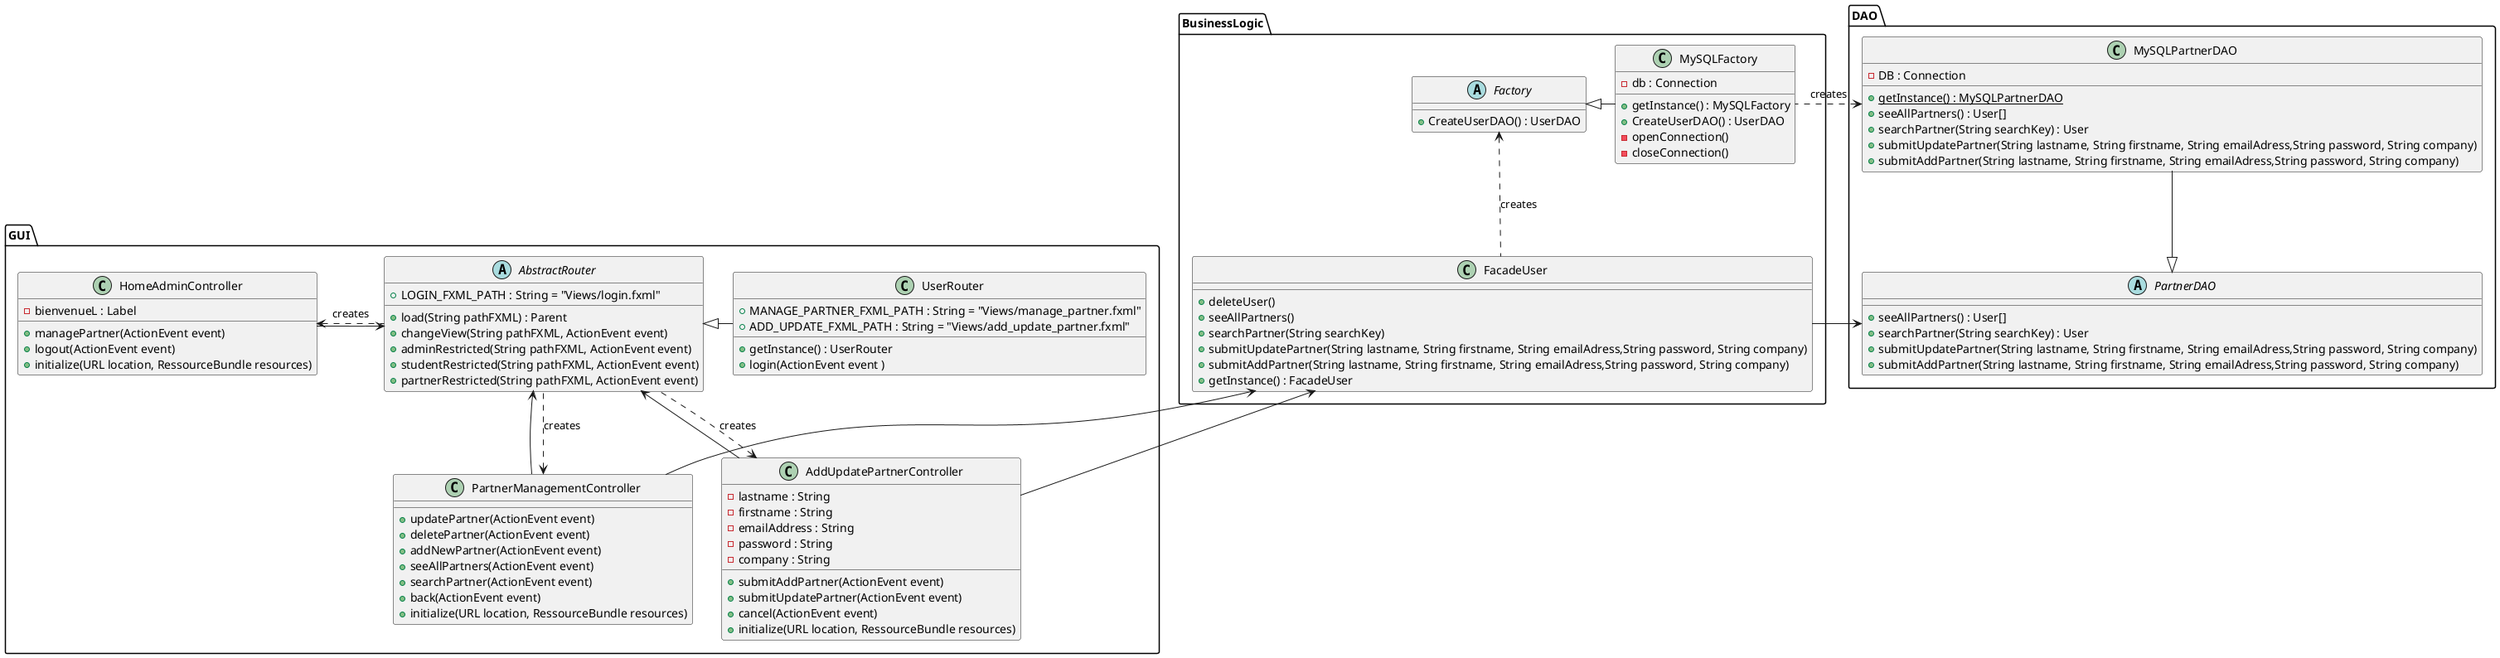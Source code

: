 @startuml

package GUI{
    abstract class AbstractRouter{
        + LOGIN_FXML_PATH : String = "Views/login.fxml"
        + load(String pathFXML) : Parent
        + changeView(String pathFXML, ActionEvent event)
        + adminRestricted(String pathFXML, ActionEvent event)
        + studentRestricted(String pathFXML, ActionEvent event)
        + partnerRestricted(String pathFXML, ActionEvent event)
    }
    class HomeAdminController{
            - bienvenueL : Label
            + managePartner(ActionEvent event)
            + logout(ActionEvent event)
            + initialize(URL location, RessourceBundle resources)
        }
    class PartnerManagementController{
            + updatePartner(ActionEvent event)
            + deletePartner(ActionEvent event)
            + addNewPartner(ActionEvent event)
            + seeAllPartners(ActionEvent event)
            + searchPartner(ActionEvent event)
            + back(ActionEvent event)
            + initialize(URL location, RessourceBundle resources)

    }
    class AddUpdatePartnerController{
            - lastname : String
            - firstname : String
            - emailAddress : String
            - password : String
            - company : String

            + submitAddPartner(ActionEvent event)
            + submitUpdatePartner(ActionEvent event)
            + cancel(ActionEvent event)
            + initialize(URL location, RessourceBundle resources)
        }

    class UserRouter{
        + MANAGE_PARTNER_FXML_PATH : String = "Views/manage_partner.fxml"
        + ADD_UPDATE_FXML_PATH : String = "Views/add_update_partner.fxml"
        + getInstance() : UserRouter
        + login(ActionEvent event )
    }

    AbstractRouter <|-right- UserRouter


    AbstractRouter <- HomeAdminController
    AbstractRouter <-- PartnerManagementController
    AbstractRouter <-- AddUpdatePartnerController

    PartnerManagementController <.. AbstractRouter : creates
    HomeAdminController <. AbstractRouter : creates
    AddUpdatePartnerController <.. AbstractRouter : creates




}
package BusinessLogic{
    class FacadeUser{
        + deleteUser()
        + seeAllPartners()
        + searchPartner(String searchKey)
        + submitUpdatePartner(String lastname, String firstname, String emailAdress,String password, String company)
        + submitAddPartner(String lastname, String firstname, String emailAdress,String password, String company)
        + getInstance() : FacadeUser
    }

    abstract class Factory{
        + CreateUserDAO() : UserDAO
    }
    class MySQLFactory{
        - db : Connection
        + getInstance() : MySQLFactory
        + CreateUserDAO() : UserDAO
        - openConnection()
        - closeConnection()
    }


    Factory <.. FacadeUser : creates
    Factory <|-left- MySQLFactory

    FacadeUser <-- PartnerManagementController
    FacadeUser <-- AddUpdatePartnerController



}

package DAO{

    abstract class PartnerDAO{
        + seeAllPartners() : User[]
        + searchPartner(String searchKey) : User
        + submitUpdatePartner(String lastname, String firstname, String emailAdress,String password, String company)
        + submitAddPartner(String lastname, String firstname, String emailAdress,String password, String company)
    }

    class MySQLPartnerDAO{
        - DB : Connection
        + {static} getInstance() : MySQLPartnerDAO
        + seeAllPartners() : User[]
        + searchPartner(String searchKey) : User
        + submitUpdatePartner(String lastname, String firstname, String emailAdress,String password, String company)
        + submitAddPartner(String lastname, String firstname, String emailAdress,String password, String company)

    }

    MySQLPartnerDAO --|> PartnerDAO
    MySQLPartnerDAO <.right. MySQLFactory : creates

    PartnerDAO <-right- FacadeUser
}



@enduml